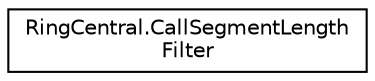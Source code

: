 digraph "Graphical Class Hierarchy"
{
 // LATEX_PDF_SIZE
  edge [fontname="Helvetica",fontsize="10",labelfontname="Helvetica",labelfontsize="10"];
  node [fontname="Helvetica",fontsize="10",shape=record];
  rankdir="LR";
  Node0 [label="RingCentral.CallSegmentLength\lFilter",height=0.2,width=0.4,color="black", fillcolor="white", style="filled",URL="$classRingCentral_1_1CallSegmentLengthFilter.html",tooltip="Duration bounds for the segment"];
}
